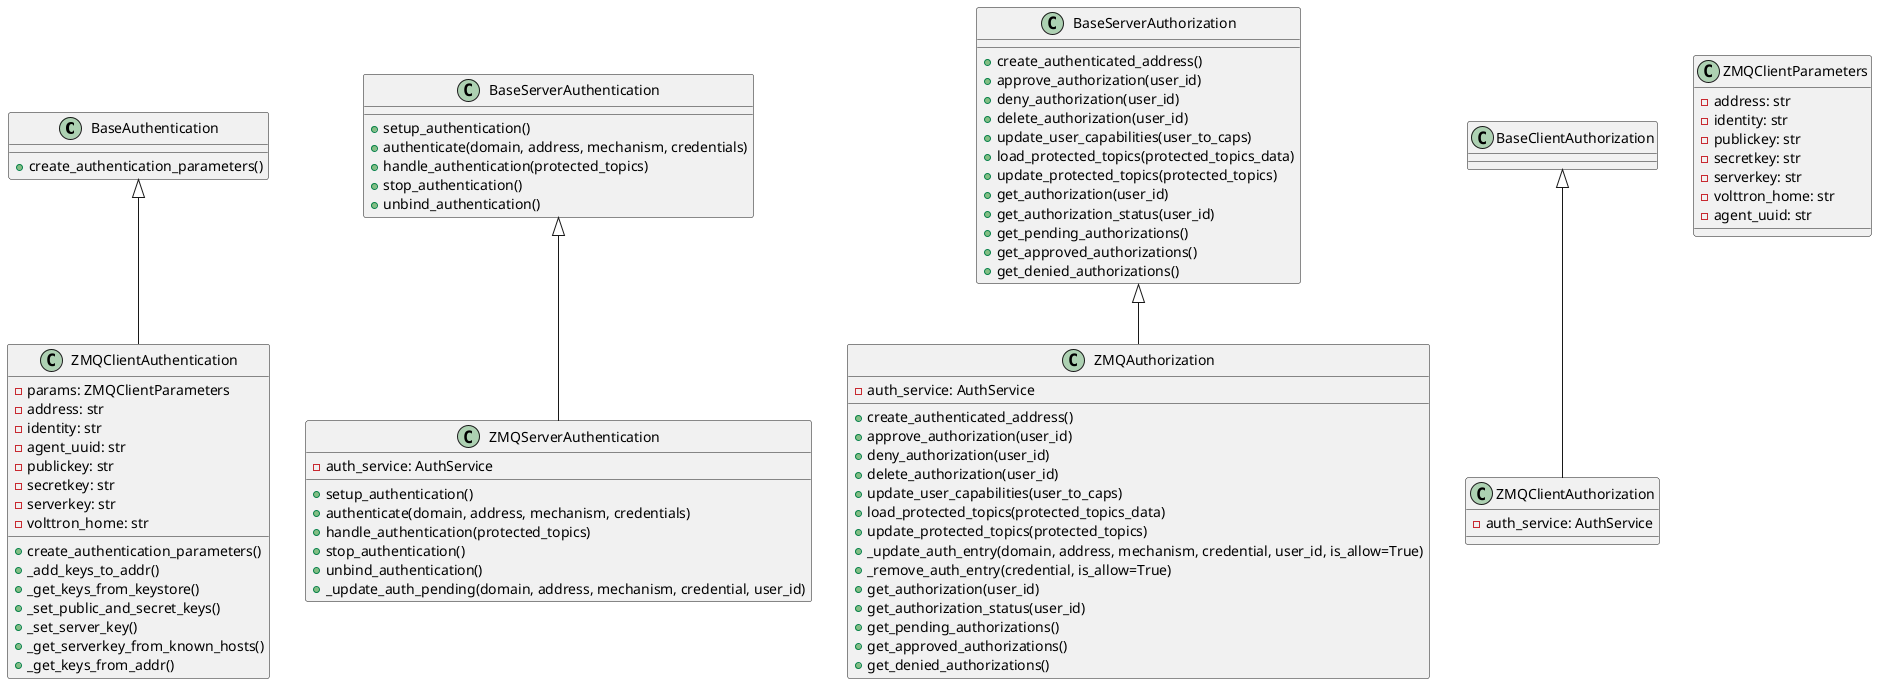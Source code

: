 @startuml

class BaseAuthentication {
    +create_authentication_parameters()
}

class BaseServerAuthentication {
    +setup_authentication()
    +authenticate(domain, address, mechanism, credentials)
    +handle_authentication(protected_topics)
    +stop_authentication()
    +unbind_authentication()
}

class BaseServerAuthorization {
    +create_authenticated_address()
    +approve_authorization(user_id)
    +deny_authorization(user_id)
    +delete_authorization(user_id)
    +update_user_capabilities(user_to_caps)
    +load_protected_topics(protected_topics_data)
    +update_protected_topics(protected_topics)
    +get_authorization(user_id)
    +get_authorization_status(user_id)
    +get_pending_authorizations()
    +get_approved_authorizations()
    +get_denied_authorizations()
}

class BaseClientAuthorization {
}

class ZMQClientParameters {
    -address: str
    -identity: str
    -publickey: str
    -secretkey: str
    -serverkey: str
    -volttron_home: str
    -agent_uuid: str
}

class ZMQClientAuthentication {
    -params: ZMQClientParameters
    -address: str
    -identity: str
    -agent_uuid: str
    -publickey: str
    -secretkey: str
    -serverkey: str
    -volttron_home: str
    +create_authentication_parameters()
    +_add_keys_to_addr()
    +_get_keys_from_keystore()
    +_set_public_and_secret_keys()
    +_set_server_key()
    +_get_serverkey_from_known_hosts()
    +_get_keys_from_addr()
}

class ZMQServerAuthentication {
    -auth_service: AuthService
    +setup_authentication()
    +authenticate(domain, address, mechanism, credentials)
    +handle_authentication(protected_topics)
    +stop_authentication()
    +unbind_authentication()
    +_update_auth_pending(domain, address, mechanism, credential, user_id)
}

class ZMQAuthorization {
    -auth_service: AuthService
    +create_authenticated_address()
    +approve_authorization(user_id)
    +deny_authorization(user_id)
    +delete_authorization(user_id)
    +update_user_capabilities(user_to_caps)
    +load_protected_topics(protected_topics_data)
    +update_protected_topics(protected_topics)
    +_update_auth_entry(domain, address, mechanism, credential, user_id, is_allow=True)
    +_remove_auth_entry(credential, is_allow=True)
    +get_authorization(user_id)
    +get_authorization_status(user_id)
    +get_pending_authorizations()
    +get_approved_authorizations()
    +get_denied_authorizations()
}

class ZMQClientAuthorization {
    -auth_service: AuthService
}

BaseAuthentication <|-- ZMQClientAuthentication
BaseServerAuthentication <|-- ZMQServerAuthentication
BaseServerAuthorization <|-- ZMQAuthorization
BaseClientAuthorization <|-- ZMQClientAuthorization

@enduml
